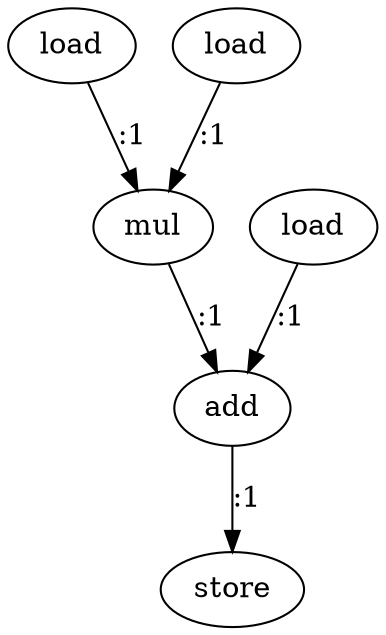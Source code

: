 digraph  {
   0 [label="load"];
   1 [label="load"];
   2 [label="mul"];
   3 [label="load"];
   4 [label="add"];
   5 [label="store"];

   0->2 [label=":1"]
   1->2 [label=":1"]
   2->4 [label=":1"]
   3->4 [label=":1"]
   4->5 [label=":1"]
}
